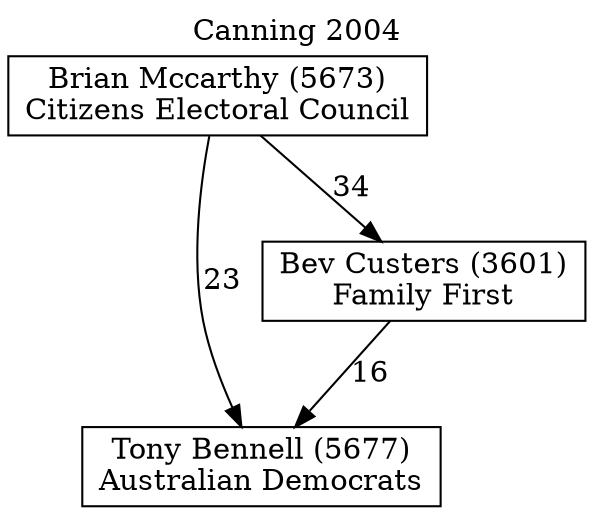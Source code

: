// House preference flow
digraph "Tony Bennell (5677)_Canning_2004" {
	graph [label="Canning 2004" labelloc=t mclimit=10]
	node [shape=box]
	"Tony Bennell (5677)" [label="Tony Bennell (5677)
Australian Democrats"]
	"Bev Custers (3601)" [label="Bev Custers (3601)
Family First"]
	"Brian Mccarthy (5673)" [label="Brian Mccarthy (5673)
Citizens Electoral Council"]
	"Bev Custers (3601)" -> "Tony Bennell (5677)" [label=16]
	"Brian Mccarthy (5673)" -> "Bev Custers (3601)" [label=34]
	"Brian Mccarthy (5673)" -> "Tony Bennell (5677)" [label=23]
}
